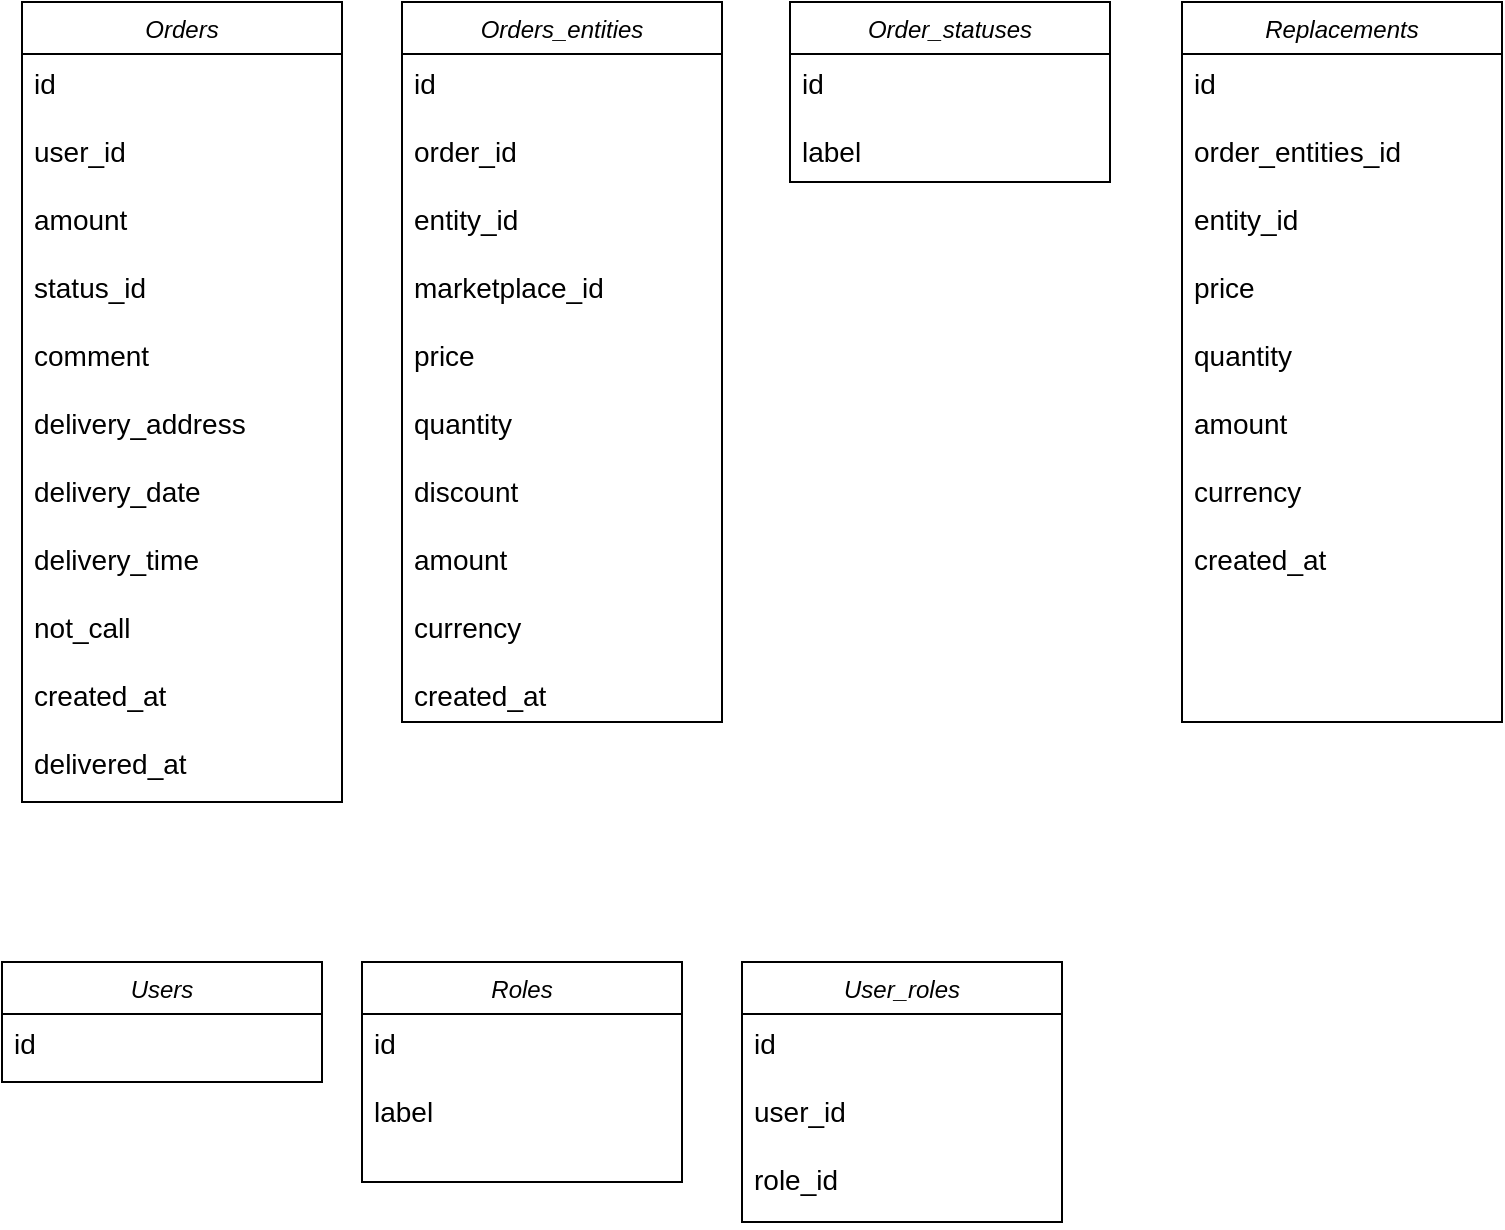 <mxfile version="15.7.3" type="github">
  <diagram id="C5RBs43oDa-KdzZeNtuy" name="Page-1">
    <mxGraphModel dx="1426" dy="842" grid="1" gridSize="10" guides="1" tooltips="1" connect="1" arrows="1" fold="1" page="1" pageScale="1" pageWidth="827" pageHeight="1169" math="0" shadow="0">
      <root>
        <mxCell id="WIyWlLk6GJQsqaUBKTNV-0" />
        <mxCell id="WIyWlLk6GJQsqaUBKTNV-1" parent="WIyWlLk6GJQsqaUBKTNV-0" />
        <mxCell id="zkfFHV4jXpPFQw0GAbJ--0" value="Orders" style="swimlane;fontStyle=2;align=center;verticalAlign=top;childLayout=stackLayout;horizontal=1;startSize=26;horizontalStack=0;resizeParent=1;resizeLast=0;collapsible=1;marginBottom=0;rounded=0;shadow=0;strokeWidth=1;" parent="WIyWlLk6GJQsqaUBKTNV-1" vertex="1">
          <mxGeometry x="30" y="90" width="160" height="400" as="geometry">
            <mxRectangle x="100" y="120" width="160" height="26" as="alternateBounds" />
          </mxGeometry>
        </mxCell>
        <mxCell id="zkfFHV4jXpPFQw0GAbJ--3" value="id&#xa;&#xa;user_id&#xa;&#xa;amount&#xa;&#xa;status_id&#xa;&#xa;comment&#xa;&#xa;delivery_address&#xa;&#xa;delivery_date&#xa;&#xa;delivery_time&#xa;&#xa;not_call&#xa;&#xa;created_at &#xa;&#xa;delivered_at&#xa; " style="text;align=left;verticalAlign=top;spacingLeft=4;spacingRight=4;overflow=hidden;rotatable=0;points=[[0,0.5],[1,0.5]];portConstraint=eastwest;rounded=0;shadow=0;html=0;fontSize=14;fontStyle=0" parent="zkfFHV4jXpPFQw0GAbJ--0" vertex="1">
          <mxGeometry y="26" width="160" height="374" as="geometry" />
        </mxCell>
        <mxCell id="x0cM90EdtBKRnR9-k45x-0" value="Orders_entities" style="swimlane;fontStyle=2;align=center;verticalAlign=top;childLayout=stackLayout;horizontal=1;startSize=26;horizontalStack=0;resizeParent=1;resizeLast=0;collapsible=1;marginBottom=0;rounded=0;shadow=0;strokeWidth=1;" vertex="1" parent="WIyWlLk6GJQsqaUBKTNV-1">
          <mxGeometry x="220" y="90" width="160" height="360" as="geometry">
            <mxRectangle x="100" y="120" width="160" height="26" as="alternateBounds" />
          </mxGeometry>
        </mxCell>
        <mxCell id="x0cM90EdtBKRnR9-k45x-1" value="id&#xa;&#xa;order_id&#xa;&#xa;entity_id&#xa;&#xa;marketplace_id &#xa;&#xa;price   &#xa;&#xa;quantity &#xa;&#xa;discount&#xa;&#xa;amount &#xa;&#xa;currency  &#xa;&#xa;created_at   " style="text;align=left;verticalAlign=top;spacingLeft=4;spacingRight=4;overflow=hidden;rotatable=0;points=[[0,0.5],[1,0.5]];portConstraint=eastwest;rounded=0;shadow=0;html=0;fontSize=14;fontStyle=0" vertex="1" parent="x0cM90EdtBKRnR9-k45x-0">
          <mxGeometry y="26" width="160" height="334" as="geometry" />
        </mxCell>
        <mxCell id="x0cM90EdtBKRnR9-k45x-3" value="Order_statuses" style="swimlane;fontStyle=2;align=center;verticalAlign=top;childLayout=stackLayout;horizontal=1;startSize=26;horizontalStack=0;resizeParent=1;resizeLast=0;collapsible=1;marginBottom=0;rounded=0;shadow=0;strokeWidth=1;" vertex="1" parent="WIyWlLk6GJQsqaUBKTNV-1">
          <mxGeometry x="414" y="90" width="160" height="90" as="geometry">
            <mxRectangle x="100" y="120" width="160" height="26" as="alternateBounds" />
          </mxGeometry>
        </mxCell>
        <mxCell id="x0cM90EdtBKRnR9-k45x-4" value="id&#xa;&#xa;label " style="text;align=left;verticalAlign=top;spacingLeft=4;spacingRight=4;overflow=hidden;rotatable=0;points=[[0,0.5],[1,0.5]];portConstraint=eastwest;rounded=0;shadow=0;html=0;fontSize=14;fontStyle=0" vertex="1" parent="x0cM90EdtBKRnR9-k45x-3">
          <mxGeometry y="26" width="160" height="64" as="geometry" />
        </mxCell>
        <mxCell id="x0cM90EdtBKRnR9-k45x-5" value="Users" style="swimlane;fontStyle=2;align=center;verticalAlign=top;childLayout=stackLayout;horizontal=1;startSize=26;horizontalStack=0;resizeParent=1;resizeLast=0;collapsible=1;marginBottom=0;rounded=0;shadow=0;strokeWidth=1;" vertex="1" parent="WIyWlLk6GJQsqaUBKTNV-1">
          <mxGeometry x="20" y="570" width="160" height="60" as="geometry">
            <mxRectangle x="100" y="120" width="160" height="26" as="alternateBounds" />
          </mxGeometry>
        </mxCell>
        <mxCell id="x0cM90EdtBKRnR9-k45x-6" value="id" style="text;align=left;verticalAlign=top;spacingLeft=4;spacingRight=4;overflow=hidden;rotatable=0;points=[[0,0.5],[1,0.5]];portConstraint=eastwest;rounded=0;shadow=0;html=0;fontSize=14;fontStyle=0" vertex="1" parent="x0cM90EdtBKRnR9-k45x-5">
          <mxGeometry y="26" width="160" height="30" as="geometry" />
        </mxCell>
        <mxCell id="x0cM90EdtBKRnR9-k45x-7" value="Roles" style="swimlane;fontStyle=2;align=center;verticalAlign=top;childLayout=stackLayout;horizontal=1;startSize=26;horizontalStack=0;resizeParent=1;resizeLast=0;collapsible=1;marginBottom=0;rounded=0;shadow=0;strokeWidth=1;" vertex="1" parent="WIyWlLk6GJQsqaUBKTNV-1">
          <mxGeometry x="200" y="570" width="160" height="110" as="geometry">
            <mxRectangle x="100" y="120" width="160" height="26" as="alternateBounds" />
          </mxGeometry>
        </mxCell>
        <mxCell id="x0cM90EdtBKRnR9-k45x-8" value="id&#xa;&#xa;label" style="text;align=left;verticalAlign=top;spacingLeft=4;spacingRight=4;overflow=hidden;rotatable=0;points=[[0,0.5],[1,0.5]];portConstraint=eastwest;rounded=0;shadow=0;html=0;fontSize=14;fontStyle=0" vertex="1" parent="x0cM90EdtBKRnR9-k45x-7">
          <mxGeometry y="26" width="160" height="74" as="geometry" />
        </mxCell>
        <mxCell id="x0cM90EdtBKRnR9-k45x-9" value="User_roles" style="swimlane;fontStyle=2;align=center;verticalAlign=top;childLayout=stackLayout;horizontal=1;startSize=26;horizontalStack=0;resizeParent=1;resizeLast=0;collapsible=1;marginBottom=0;rounded=0;shadow=0;strokeWidth=1;" vertex="1" parent="WIyWlLk6GJQsqaUBKTNV-1">
          <mxGeometry x="390" y="570" width="160" height="130" as="geometry">
            <mxRectangle x="100" y="120" width="160" height="26" as="alternateBounds" />
          </mxGeometry>
        </mxCell>
        <mxCell id="x0cM90EdtBKRnR9-k45x-10" value="id&#xa;&#xa;user_id&#xa;&#xa;role_id" style="text;align=left;verticalAlign=top;spacingLeft=4;spacingRight=4;overflow=hidden;rotatable=0;points=[[0,0.5],[1,0.5]];portConstraint=eastwest;rounded=0;shadow=0;html=0;fontSize=14;fontStyle=0" vertex="1" parent="x0cM90EdtBKRnR9-k45x-9">
          <mxGeometry y="26" width="160" height="104" as="geometry" />
        </mxCell>
        <mxCell id="x0cM90EdtBKRnR9-k45x-11" value="Replacements" style="swimlane;fontStyle=2;align=center;verticalAlign=top;childLayout=stackLayout;horizontal=1;startSize=26;horizontalStack=0;resizeParent=1;resizeLast=0;collapsible=1;marginBottom=0;rounded=0;shadow=0;strokeWidth=1;" vertex="1" parent="WIyWlLk6GJQsqaUBKTNV-1">
          <mxGeometry x="610" y="90" width="160" height="360" as="geometry">
            <mxRectangle x="100" y="120" width="160" height="26" as="alternateBounds" />
          </mxGeometry>
        </mxCell>
        <mxCell id="x0cM90EdtBKRnR9-k45x-12" value="id&#xa;&#xa;order_entities_id&#xa;&#xa;entity_id&#xa;&#xa;price   &#xa;&#xa;quantity &#xa;&#xa;amount &#xa;&#xa;currency  &#xa;&#xa;created_at   " style="text;align=left;verticalAlign=top;spacingLeft=4;spacingRight=4;overflow=hidden;rotatable=0;points=[[0,0.5],[1,0.5]];portConstraint=eastwest;rounded=0;shadow=0;html=0;fontSize=14;fontStyle=0" vertex="1" parent="x0cM90EdtBKRnR9-k45x-11">
          <mxGeometry y="26" width="160" height="334" as="geometry" />
        </mxCell>
      </root>
    </mxGraphModel>
  </diagram>
</mxfile>
